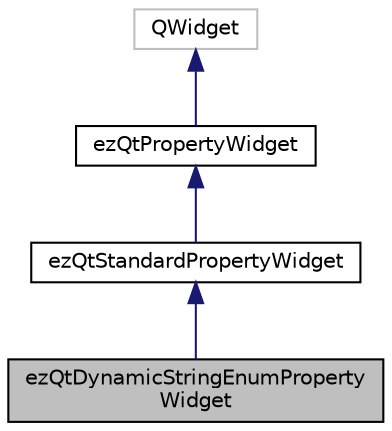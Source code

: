 digraph "ezQtDynamicStringEnumPropertyWidget"
{
 // LATEX_PDF_SIZE
  edge [fontname="Helvetica",fontsize="10",labelfontname="Helvetica",labelfontsize="10"];
  node [fontname="Helvetica",fontsize="10",shape=record];
  Node1 [label="ezQtDynamicStringEnumProperty\lWidget",height=0.2,width=0.4,color="black", fillcolor="grey75", style="filled", fontcolor="black",tooltip=" "];
  Node2 -> Node1 [dir="back",color="midnightblue",fontsize="10",style="solid",fontname="Helvetica"];
  Node2 [label="ezQtStandardPropertyWidget",height=0.2,width=0.4,color="black", fillcolor="white", style="filled",URL="$da/d45/classez_qt_standard_property_widget.htm",tooltip="Base class for most 'simple' property type widgets. Implements some of the standard functionality."];
  Node3 -> Node2 [dir="back",color="midnightblue",fontsize="10",style="solid",fontname="Helvetica"];
  Node3 [label="ezQtPropertyWidget",height=0.2,width=0.4,color="black", fillcolor="white", style="filled",URL="$d2/d70/classez_qt_property_widget.htm",tooltip="Base class for all property widgets."];
  Node4 -> Node3 [dir="back",color="midnightblue",fontsize="10",style="solid",fontname="Helvetica"];
  Node4 [label="QWidget",height=0.2,width=0.4,color="grey75", fillcolor="white", style="filled",tooltip=" "];
}
